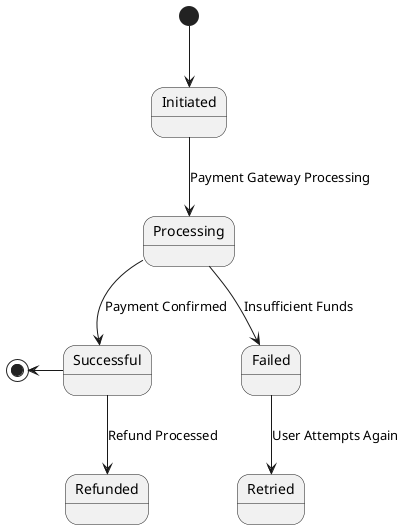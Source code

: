 @startuml
[*] --> Initiated
Initiated --> Processing : Payment Gateway Processing
Processing --> Successful : Payment Confirmed
Processing --> Failed : Insufficient Funds
Successful --> Refunded : Refund Processed
Failed --> Retried : User Attempts Again
[*] <-- Successful
@enduml
